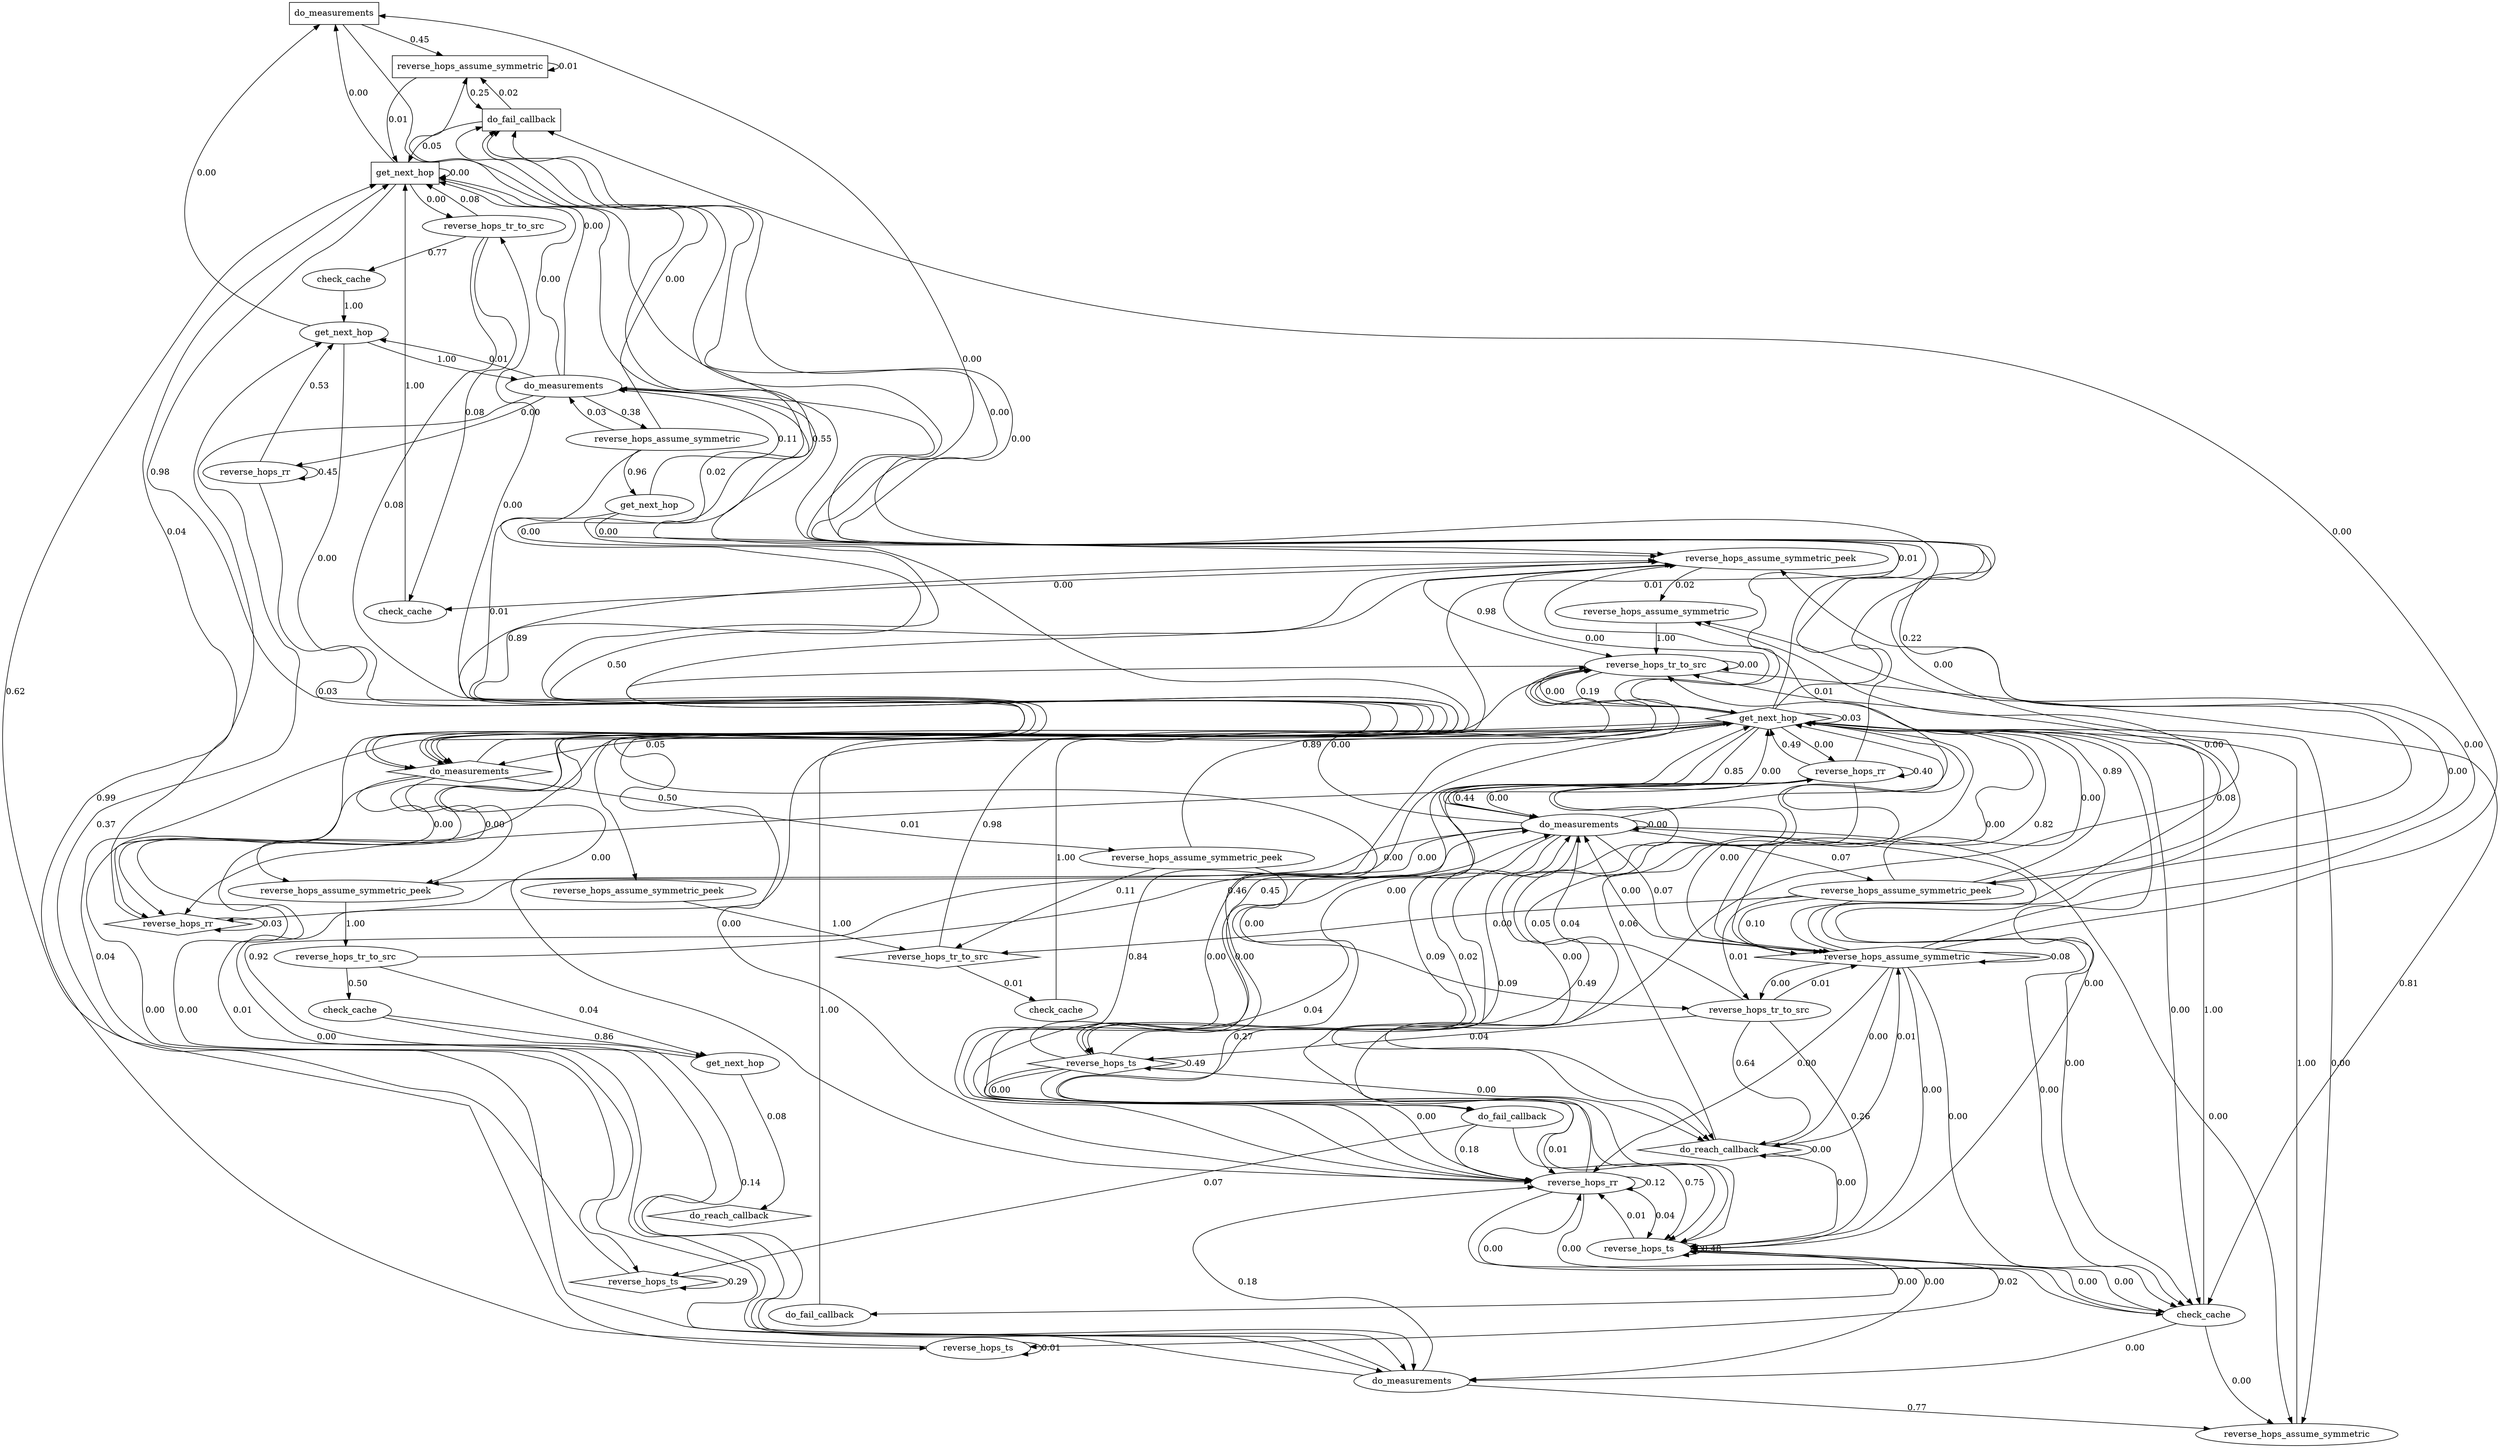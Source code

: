 digraph {
  0 [label="do_measurements",shape=box];
  1 [label="do_fail_callback",shape=box];
  2 [label="get_next_hop",shape=box];
  3 [label="reverse_hops_assume_symmetric",shape=box];
  4 [label="do_measurements",shape=diamond];
  5 [label="reverse_hops_assume_symmetric_peek"];
  6 [label="reverse_hops_assume_symmetric_peek"];
  7 [label="reverse_hops_tr_to_src"];
  8 [label="check_cache"];
  9 [label="check_cache"];
  10 [label="reverse_hops_assume_symmetric_peek"];
  11 [label="reverse_hops_assume_symmetric_peek"];
  12 [label="reverse_hops_rr",shape=diamond];
  13 [label="reverse_hops_ts",shape=diamond];
  14 [label="reverse_hops_tr_to_src",shape=diamond];
  15 [label="reverse_hops_tr_to_src"];
  16 [label="do_measurements"];
  17 [label="check_cache"];
  18 [label="get_next_hop"];
  19 [label="get_next_hop",shape=diamond];
  20 [label="check_cache"];
  21 [label="reverse_hops_assume_symmetric"];
  22 [label="get_next_hop"];
  23 [label="reverse_hops_tr_to_src"];
  24 [label="reverse_hops_tr_to_src"];
  25 [label="check_cache"];
  26 [label="do_measurements"];
  27 [label="do_reach_callback",shape=diamond];
  28 [label="do_measurements"];
  29 [label="reverse_hops_assume_symmetric"];
  30 [label="do_reach_callback",shape=diamond];
  31 [label="reverse_hops_assume_symmetric",shape=diamond];
  32 [label="reverse_hops_rr"];
  33 [label="reverse_hops_assume_symmetric_peek"];
  34 [label="reverse_hops_ts",shape=diamond];
  35 [label="reverse_hops_ts"];
  36 [label="reverse_hops_rr"];
  37 [label="do_fail_callback"];
  38 [label="do_fail_callback"];
  39 [label="reverse_hops_assume_symmetric"];
  40 [label="reverse_hops_rr"];
  41 [label="reverse_hops_ts"];
  42 [label="get_next_hop"];
0->5 [label="0.55", weight="0.55",];
0->3 [label="0.45", weight="0.45",];
1->3 [label="0.02", weight="0.02",];
1->2 [label="0.05", weight="0.05",];
2->4 [label="0.98", weight="0.98",];
2->6 [label="0.00", weight="0.00",];
2->7 [label="0.00", weight="0.00",];
2->2 [label="0.00", weight="0.00",];
2->0 [label="0.00", weight="0.00",];
3->1 [label="0.25", weight="0.25",];
3->3 [label="0.01", weight="0.01",];
3->2 [label="0.01", weight="0.01",];
4->10 [label="0.50", weight="0.50",];
4->11 [label="0.50", weight="0.50",];
4->7 [label="0.00", weight="0.00",];
4->12 [label="0.00", weight="0.00",];
4->13 [label="0.00", weight="0.00",];
4->6 [label="0.00", weight="0.00",];
5->14 [label="1.00", weight="1.00",];
6->15 [label="1.00", weight="1.00",];
7->4 [label="0.08", weight="0.08",];
7->2 [label="0.08", weight="0.08",];
7->9 [label="0.77", weight="0.77",];
7->8 [label="0.08", weight="0.08",];
8->2 [label="1.00", weight="1.00",];
9->22 [label="1.00", weight="1.00",];
10->23 [label="0.00", weight="0.00",];
10->14 [label="0.11", weight="0.11",];
10->24 [label="0.89", weight="0.89",];
11->24 [label="0.98", weight="0.98",];
11->8 [label="0.00", weight="0.00",];
11->21 [label="0.02", weight="0.02",];
12->12 [label="0.03", weight="0.03",];
12->2 [label="0.04", weight="0.04",];
13->2 [label="0.62", weight="0.62",];
13->13 [label="0.29", weight="0.29",];
14->20 [label="0.01", weight="0.01",];
14->19 [label="0.98", weight="0.98",];
15->18 [label="0.04", weight="0.04",];
15->17 [label="0.50", weight="0.50",];
15->16 [label="0.46", weight="0.46",];
16->31 [label="0.07", weight="0.07",];
16->11 [label="0.01", weight="0.01",];
16->32 [label="0.04", weight="0.04",];
16->33 [label="0.07", weight="0.07",];
16->24 [label="0.00", weight="0.00",];
16->25 [label="0.00", weight="0.00",];
16->34 [label="0.09", weight="0.09",];
16->35 [label="0.27", weight="0.27",];
16->19 [label="0.00", weight="0.00",];
16->36 [label="0.44", weight="0.44",];
16->12 [label="0.00", weight="0.00",];
16->16 [label="0.00", weight="0.00",];
16->6 [label="0.00", weight="0.00",];
16->29 [label="0.00", weight="0.00",];
17->18 [label="0.86", weight="0.86",];
17->26 [label="0.14", weight="0.14",];
18->16 [label="0.92", weight="0.92",];
18->30 [label="0.08", weight="0.08",];
19->16 [label="0.85", weight="0.85",];
19->28 [label="0.01", weight="0.01",];
19->19 [label="0.03", weight="0.03",];
19->31 [label="0.00", weight="0.00",];
19->1 [label="0.00", weight="0.00",];
19->27 [label="0.05", weight="0.05",];
19->36 [label="0.00", weight="0.00",];
19->32 [label="0.00", weight="0.00",];
19->34 [label="0.00", weight="0.00",];
19->35 [label="0.00", weight="0.00",];
19->25 [label="0.00", weight="0.00",];
19->4 [label="0.05", weight="0.05",];
19->24 [label="0.00", weight="0.00",];
19->11 [label="0.00", weight="0.00",];
19->0 [label="0.00", weight="0.00",];
19->26 [label="0.00", weight="0.00",];
19->29 [label="0.00", weight="0.00",];
20->19 [label="1.00", weight="1.00",];
21->24 [label="1.00", weight="1.00",];
22->28 [label="1.00", weight="1.00",];
22->4 [label="0.00", weight="0.00",];
22->0 [label="0.00", weight="0.00",];
23->27 [label="0.64", weight="0.64",];
23->35 [label="0.26", weight="0.26",];
23->34 [label="0.04", weight="0.04",];
23->31 [label="0.01", weight="0.01",];
23->16 [label="0.04", weight="0.04",];
24->19 [label="0.19", weight="0.19",];
24->26 [label="0.00", weight="0.00",];
24->32 [label="0.00", weight="0.00",];
24->25 [label="0.81", weight="0.81",];
24->24 [label="0.00", weight="0.00",];
25->35 [label="0.00", weight="0.00",];
25->19 [label="1.00", weight="1.00",];
25->29 [label="0.00", weight="0.00",];
25->26 [label="0.00", weight="0.00",];
25->32 [label="0.00", weight="0.00",];
26->24 [label="0.01", weight="0.01",];
26->11 [label="0.04", weight="0.04",];
26->32 [label="0.18", weight="0.18",];
26->29 [label="0.77", weight="0.77",];
27->19 [label="0.06", weight="0.06",];
27->35 [label="0.00", weight="0.00",];
27->31 [label="0.01", weight="0.01",];
27->27 [label="0.00", weight="0.00",];
28->3 [label="0.00", weight="0.00",];
28->40 [label="0.00", weight="0.00",];
28->41 [label="0.37", weight="0.37",];
28->2 [label="0.00", weight="0.00",];
28->22 [label="0.01", weight="0.01",];
28->39 [label="0.38", weight="0.38",];
28->11 [label="0.02", weight="0.02",];
28->33 [label="0.22", weight="0.22",];
29->19 [label="1.00", weight="1.00",];
31->31 [label="0.08", weight="0.08",];
31->24 [label="0.08", weight="0.08",];
31->21 [label="0.00", weight="0.00",];
31->19 [label="0.82", weight="0.82",];
31->1 [label="0.00", weight="0.00",];
31->27 [label="0.00", weight="0.00",];
31->35 [label="0.00", weight="0.00",];
31->32 [label="0.00", weight="0.00",];
31->25 [label="0.00", weight="0.00",];
31->16 [label="0.00", weight="0.00",];
31->11 [label="0.00", weight="0.00",];
31->23 [label="0.00", weight="0.00",];
32->19 [label="0.84", weight="0.84",];
32->35 [label="0.04", weight="0.04",];
32->32 [label="0.12", weight="0.12",];
32->2 [label="0.00", weight="0.00",];
32->25 [label="0.00", weight="0.00",];
32->11 [label="0.00", weight="0.00",];
32->26 [label="0.00", weight="0.00",];
33->25 [label="0.00", weight="0.00",];
33->19 [label="0.00", weight="0.00",];
33->31 [label="0.10", weight="0.10",];
33->23 [label="0.01", weight="0.01",];
33->24 [label="0.89", weight="0.89",];
33->14 [label="0.00", weight="0.00",];
33->21 [label="0.00", weight="0.00",];
34->16 [label="0.02", weight="0.02",];
34->19 [label="0.45", weight="0.45",];
34->37 [label="0.00", weight="0.00",];
34->35 [label="0.01", weight="0.01",];
34->34 [label="0.49", weight="0.49",];
34->32 [label="0.00", weight="0.00",];
34->1 [label="0.01", weight="0.01",];
34->27 [label="0.00", weight="0.00",];
35->19 [label="0.49", weight="0.49",];
35->35 [label="0.48", weight="0.48",];
35->32 [label="0.01", weight="0.01",];
35->25 [label="0.00", weight="0.00",];
35->38 [label="0.00", weight="0.00",];
35->41 [label="0.02", weight="0.02",];
36->27 [label="0.00", weight="0.00",];
36->36 [label="0.40", weight="0.40",];
36->16 [label="0.00", weight="0.00",];
36->32 [label="0.09", weight="0.09",];
36->19 [label="0.49", weight="0.49",];
36->12 [label="0.01", weight="0.01",];
36->31 [label="0.00", weight="0.00",];
36->1 [label="0.00", weight="0.00",];
36->37 [label="0.00", weight="0.00",];
37->35 [label="0.75", weight="0.75",];
37->13 [label="0.07", weight="0.07",];
37->32 [label="0.18", weight="0.18",];
38->19 [label="1.00", weight="1.00",];
39->28 [label="0.03", weight="0.03",];
39->4 [label="0.01", weight="0.01",];
39->42 [label="0.96", weight="0.96",];
39->1 [label="0.00", weight="0.00",];
40->22 [label="0.53", weight="0.53",];
40->40 [label="0.45", weight="0.45",];
40->12 [label="0.03", weight="0.03",];
41->41 [label="0.01", weight="0.01",];
41->22 [label="0.99", weight="0.99",];
42->11 [label="0.00", weight="0.00",];
42->4 [label="0.89", weight="0.89",];
42->28 [label="0.11", weight="0.11",];
} // digraph
